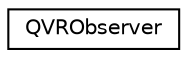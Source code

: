 digraph "Graphical Class Hierarchy"
{
  edge [fontname="Helvetica",fontsize="10",labelfontname="Helvetica",labelfontsize="10"];
  node [fontname="Helvetica",fontsize="10",shape=record];
  rankdir="LR";
  Node1 [label="QVRObserver",height=0.2,width=0.4,color="black", fillcolor="white", style="filled",URL="$class_q_v_r_observer.html"];
}
